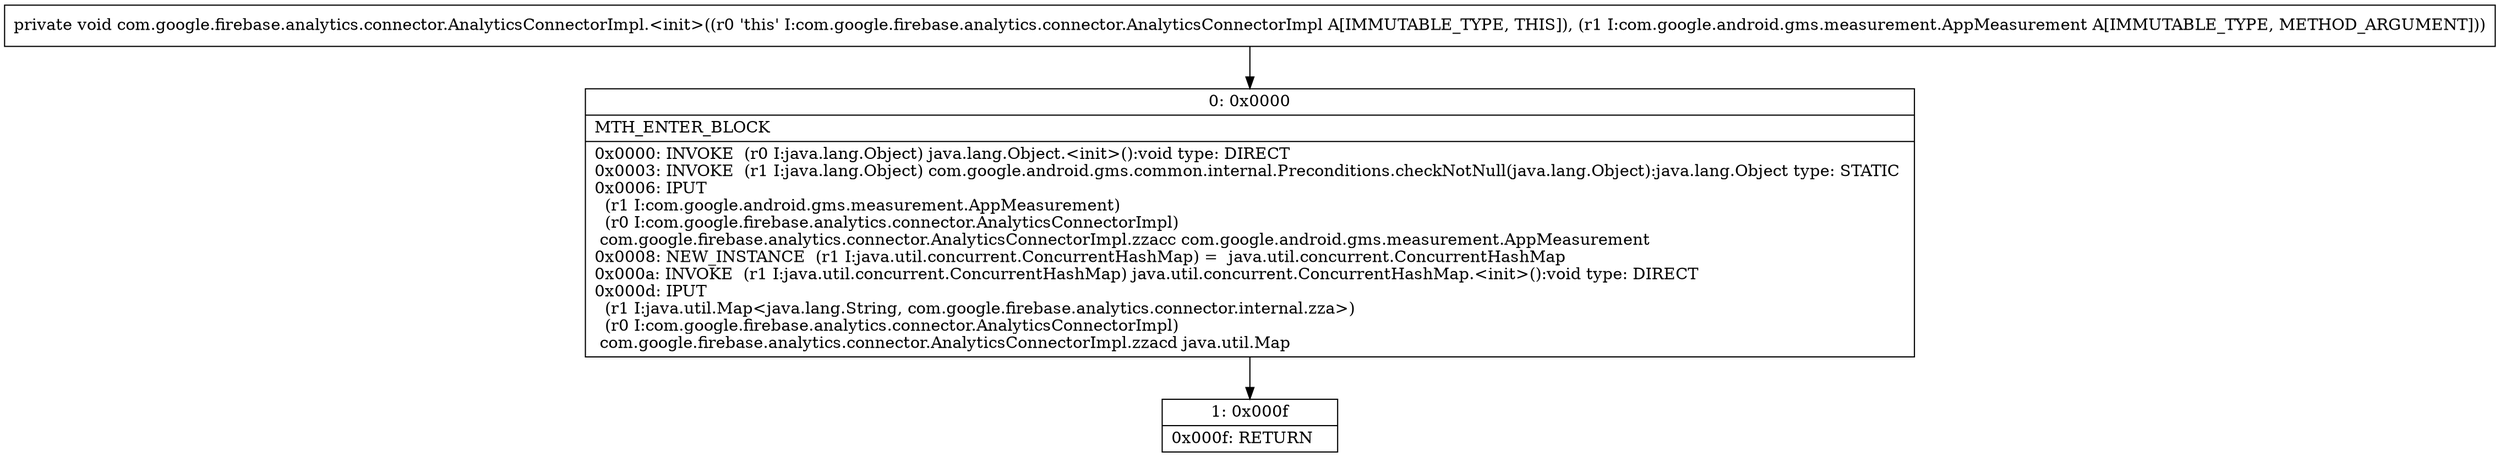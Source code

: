 digraph "CFG forcom.google.firebase.analytics.connector.AnalyticsConnectorImpl.\<init\>(Lcom\/google\/android\/gms\/measurement\/AppMeasurement;)V" {
Node_0 [shape=record,label="{0\:\ 0x0000|MTH_ENTER_BLOCK\l|0x0000: INVOKE  (r0 I:java.lang.Object) java.lang.Object.\<init\>():void type: DIRECT \l0x0003: INVOKE  (r1 I:java.lang.Object) com.google.android.gms.common.internal.Preconditions.checkNotNull(java.lang.Object):java.lang.Object type: STATIC \l0x0006: IPUT  \l  (r1 I:com.google.android.gms.measurement.AppMeasurement)\l  (r0 I:com.google.firebase.analytics.connector.AnalyticsConnectorImpl)\l com.google.firebase.analytics.connector.AnalyticsConnectorImpl.zzacc com.google.android.gms.measurement.AppMeasurement \l0x0008: NEW_INSTANCE  (r1 I:java.util.concurrent.ConcurrentHashMap) =  java.util.concurrent.ConcurrentHashMap \l0x000a: INVOKE  (r1 I:java.util.concurrent.ConcurrentHashMap) java.util.concurrent.ConcurrentHashMap.\<init\>():void type: DIRECT \l0x000d: IPUT  \l  (r1 I:java.util.Map\<java.lang.String, com.google.firebase.analytics.connector.internal.zza\>)\l  (r0 I:com.google.firebase.analytics.connector.AnalyticsConnectorImpl)\l com.google.firebase.analytics.connector.AnalyticsConnectorImpl.zzacd java.util.Map \l}"];
Node_1 [shape=record,label="{1\:\ 0x000f|0x000f: RETURN   \l}"];
MethodNode[shape=record,label="{private void com.google.firebase.analytics.connector.AnalyticsConnectorImpl.\<init\>((r0 'this' I:com.google.firebase.analytics.connector.AnalyticsConnectorImpl A[IMMUTABLE_TYPE, THIS]), (r1 I:com.google.android.gms.measurement.AppMeasurement A[IMMUTABLE_TYPE, METHOD_ARGUMENT])) }"];
MethodNode -> Node_0;
Node_0 -> Node_1;
}

